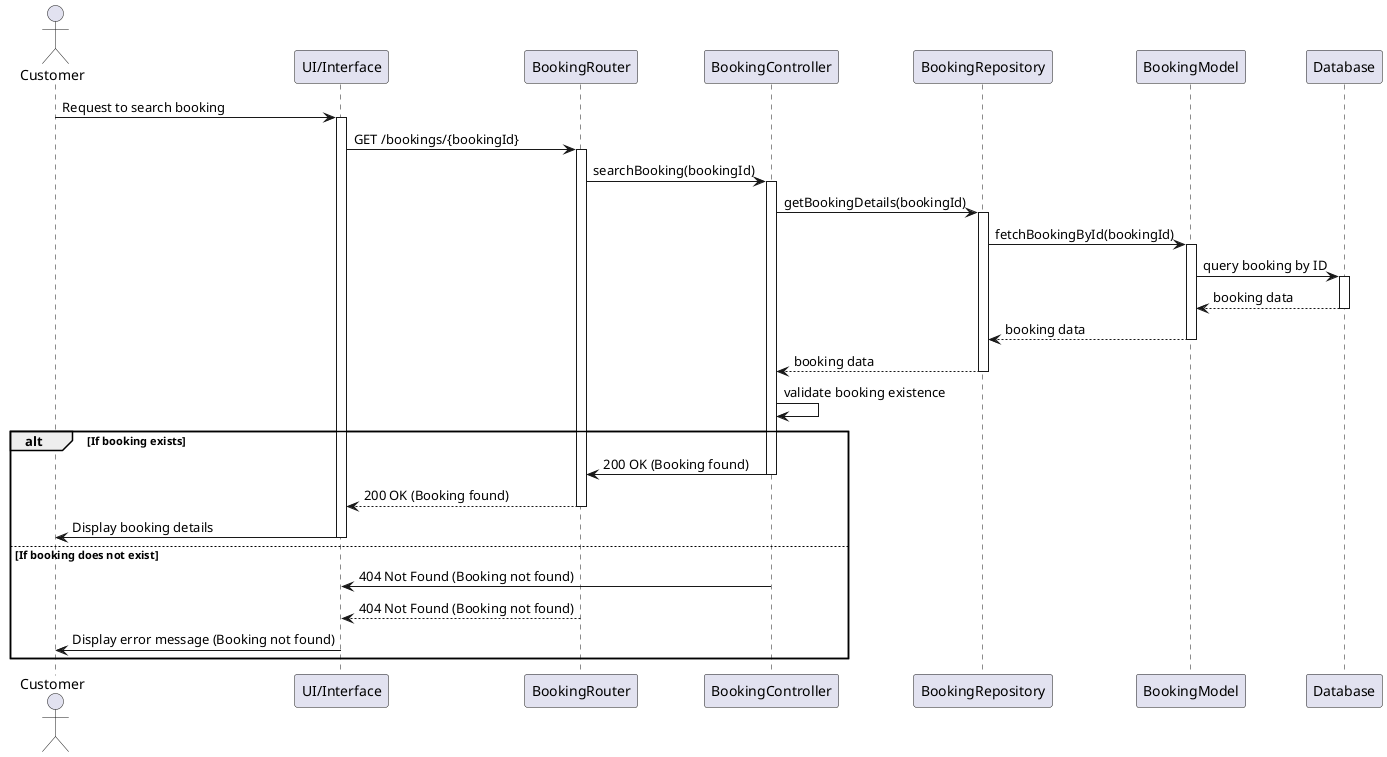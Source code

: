 @startuml
actor Customer
participant "UI/Interface" as UI
participant "BookingRouter" as Router
participant "BookingController" as Controller
participant "BookingRepository" as Repository
participant "BookingModel" as BookingModel
participant "Database" as DB

Customer -> UI: Request to search booking
activate UI
UI -> Router: GET /bookings/{bookingId}
activate Router
Router -> Controller: searchBooking(bookingId)
activate Controller
Controller -> Repository: getBookingDetails(bookingId)
activate Repository

Repository -> BookingModel: fetchBookingById(bookingId)
activate BookingModel
BookingModel -> DB: query booking by ID
activate DB
DB --> BookingModel: booking data
deactivate DB
BookingModel --> Repository: booking data
deactivate BookingModel
Repository --> Controller: booking data
deactivate Repository

Controller -> Controller: validate booking existence
alt If booking exists
    Controller -> Router: 200 OK (Booking found)
    deactivate Controller
    Router --> UI: 200 OK (Booking found)
    deactivate Router
    UI -> Customer: Display booking details
    deactivate UI
else If booking does not exist
    Controller -> UI: 404 Not Found (Booking not found)
    deactivate Controller
    Router --> UI: 404 Not Found (Booking not found)
    deactivate Router
    UI -> Customer: Display error message (Booking not found)
    deactivate UI
end
@enduml
